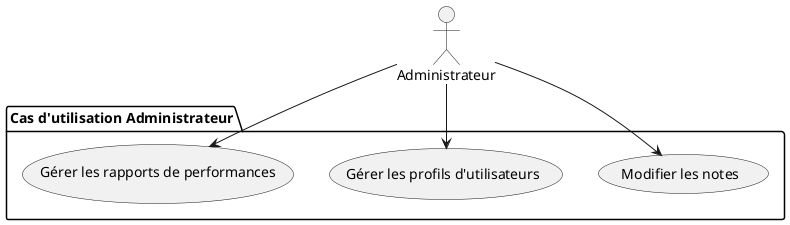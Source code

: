 @startuml
actor "Administrateur" as Admin

package "Cas d'utilisation Administrateur" {
    usecase "Modifier les notes" as UC1
    usecase "Gérer les profils d'utilisateurs" as UC2
    usecase "Gérer les rapports de performances" as UC3
}

Admin --> UC1
Admin --> UC2
Admin --> UC3
@enduml